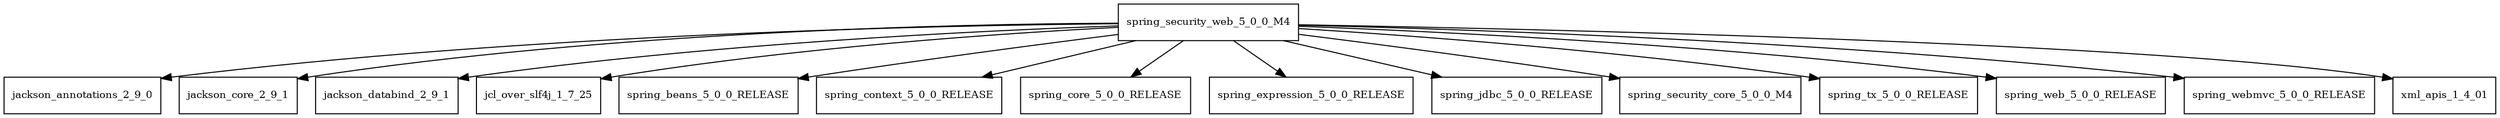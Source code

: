 digraph spring_security_web_5_0_0_M4_dependencies {
  node [shape = box, fontsize=10.0];
  spring_security_web_5_0_0_M4 -> jackson_annotations_2_9_0;
  spring_security_web_5_0_0_M4 -> jackson_core_2_9_1;
  spring_security_web_5_0_0_M4 -> jackson_databind_2_9_1;
  spring_security_web_5_0_0_M4 -> jcl_over_slf4j_1_7_25;
  spring_security_web_5_0_0_M4 -> spring_beans_5_0_0_RELEASE;
  spring_security_web_5_0_0_M4 -> spring_context_5_0_0_RELEASE;
  spring_security_web_5_0_0_M4 -> spring_core_5_0_0_RELEASE;
  spring_security_web_5_0_0_M4 -> spring_expression_5_0_0_RELEASE;
  spring_security_web_5_0_0_M4 -> spring_jdbc_5_0_0_RELEASE;
  spring_security_web_5_0_0_M4 -> spring_security_core_5_0_0_M4;
  spring_security_web_5_0_0_M4 -> spring_tx_5_0_0_RELEASE;
  spring_security_web_5_0_0_M4 -> spring_web_5_0_0_RELEASE;
  spring_security_web_5_0_0_M4 -> spring_webmvc_5_0_0_RELEASE;
  spring_security_web_5_0_0_M4 -> xml_apis_1_4_01;
}
